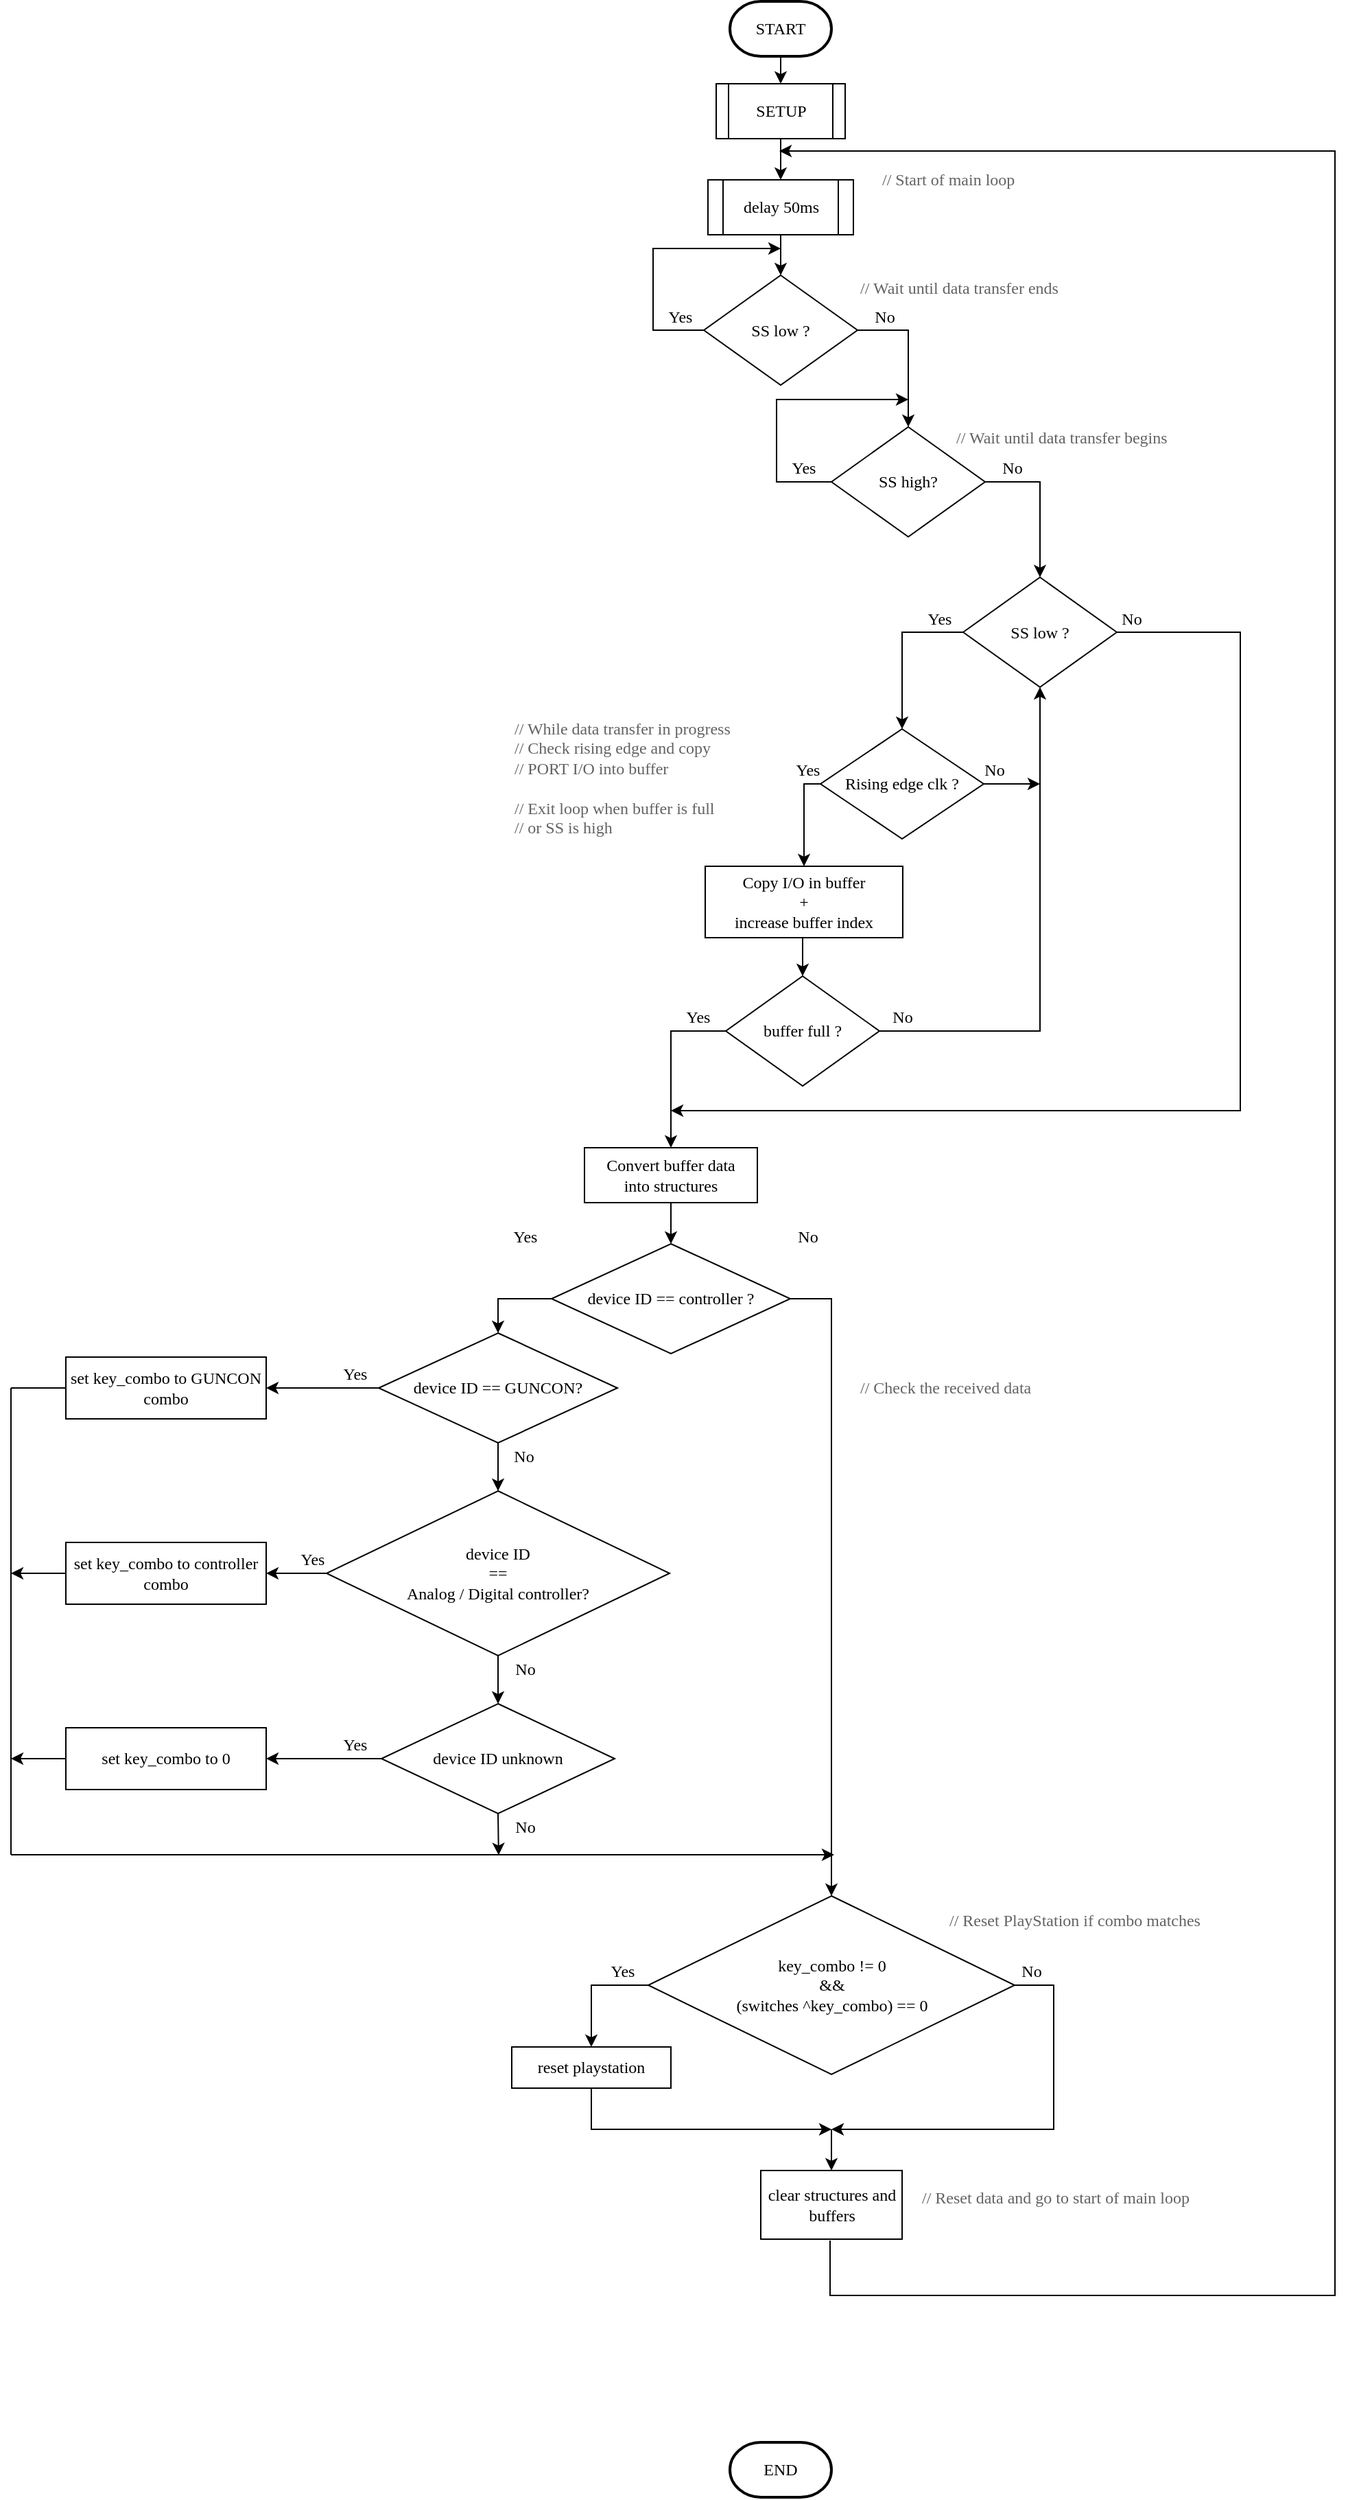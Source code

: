<mxfile version="11.1.5" type="device" pages="1"><diagram id="52EkiaD7VvMYsMdiTnN4" name="Page-1"><mxGraphModel dx="2244" dy="3120" grid="1" gridSize="10" guides="1" tooltips="1" connect="1" arrows="1" fold="1" page="1" pageScale="1" pageWidth="1654" pageHeight="2336" math="0" shadow="0"><root><mxCell id="0"/><mxCell id="1" parent="0"/><mxCell id="HnP1G2gdYtVusI8YKTu8-3" value="START" style="strokeWidth=2;html=1;shape=mxgraph.flowchart.terminator;whiteSpace=wrap;fontFamily=Tahoma;verticalAlign=middle;align=center;" vertex="1" parent="1"><mxGeometry x="868" y="53" width="74" height="40" as="geometry"/></mxCell><mxCell id="HnP1G2gdYtVusI8YKTu8-8" style="edgeStyle=orthogonalEdgeStyle;rounded=0;orthogonalLoop=1;jettySize=auto;html=1;exitX=0.5;exitY=1;exitDx=0;exitDy=0;entryX=0.5;entryY=0;entryDx=0;entryDy=0;fontFamily=Tahoma;verticalAlign=middle;align=center;" edge="1" parent="1" source="HnP1G2gdYtVusI8YKTu8-4" target="HnP1G2gdYtVusI8YKTu8-7"><mxGeometry relative="1" as="geometry"/></mxCell><mxCell id="HnP1G2gdYtVusI8YKTu8-4" value="SETUP" style="shape=process;whiteSpace=wrap;html=1;backgroundOutline=1;fontFamily=Tahoma;verticalAlign=middle;align=center;" vertex="1" parent="1"><mxGeometry x="858" y="113" width="94" height="40" as="geometry"/></mxCell><mxCell id="HnP1G2gdYtVusI8YKTu8-5" value="" style="endArrow=classic;html=1;exitX=0.5;exitY=1;exitDx=0;exitDy=0;exitPerimeter=0;entryX=0.5;entryY=0;entryDx=0;entryDy=0;fontFamily=Tahoma;verticalAlign=middle;align=center;" edge="1" parent="1" source="HnP1G2gdYtVusI8YKTu8-3" target="HnP1G2gdYtVusI8YKTu8-4"><mxGeometry width="50" height="50" relative="1" as="geometry"><mxPoint x="842" y="253" as="sourcePoint"/><mxPoint x="892" y="203" as="targetPoint"/></mxGeometry></mxCell><mxCell id="HnP1G2gdYtVusI8YKTu8-10" style="edgeStyle=orthogonalEdgeStyle;rounded=0;orthogonalLoop=1;jettySize=auto;html=1;exitX=0.5;exitY=1;exitDx=0;exitDy=0;entryX=0.5;entryY=0;entryDx=0;entryDy=0;fontFamily=Tahoma;verticalAlign=middle;align=center;" edge="1" parent="1" source="HnP1G2gdYtVusI8YKTu8-7" target="HnP1G2gdYtVusI8YKTu8-9"><mxGeometry relative="1" as="geometry"/></mxCell><mxCell id="HnP1G2gdYtVusI8YKTu8-7" value="delay 50ms" style="shape=process;whiteSpace=wrap;html=1;backgroundOutline=1;fontFamily=Tahoma;verticalAlign=middle;align=center;" vertex="1" parent="1"><mxGeometry x="852" y="183" width="106" height="40" as="geometry"/></mxCell><mxCell id="HnP1G2gdYtVusI8YKTu8-19" style="edgeStyle=orthogonalEdgeStyle;rounded=0;orthogonalLoop=1;jettySize=auto;html=1;exitX=1;exitY=0.5;exitDx=0;exitDy=0;entryX=0.5;entryY=0;entryDx=0;entryDy=0;fontFamily=Tahoma;verticalAlign=middle;align=center;" edge="1" parent="1" source="HnP1G2gdYtVusI8YKTu8-9" target="HnP1G2gdYtVusI8YKTu8-18"><mxGeometry relative="1" as="geometry"/></mxCell><mxCell id="HnP1G2gdYtVusI8YKTu8-20" style="edgeStyle=orthogonalEdgeStyle;rounded=0;orthogonalLoop=1;jettySize=auto;html=1;exitX=0;exitY=0.5;exitDx=0;exitDy=0;fontFamily=Tahoma;verticalAlign=middle;align=center;" edge="1" parent="1" source="HnP1G2gdYtVusI8YKTu8-9"><mxGeometry relative="1" as="geometry"><mxPoint x="905" y="233" as="targetPoint"/><Array as="points"><mxPoint x="812" y="293"/><mxPoint x="812" y="233"/></Array></mxGeometry></mxCell><mxCell id="HnP1G2gdYtVusI8YKTu8-9" value="SS low ?" style="rhombus;whiteSpace=wrap;html=1;fontFamily=Tahoma;verticalAlign=middle;align=center;" vertex="1" parent="1"><mxGeometry x="849" y="252.5" width="112" height="80" as="geometry"/></mxCell><mxCell id="HnP1G2gdYtVusI8YKTu8-13" value="Yes" style="text;html=1;strokeColor=none;fillColor=none;align=center;verticalAlign=middle;whiteSpace=wrap;rounded=0;fontFamily=Tahoma;" vertex="1" parent="1"><mxGeometry x="812" y="273" width="40" height="20" as="geometry"/></mxCell><mxCell id="HnP1G2gdYtVusI8YKTu8-22" style="edgeStyle=orthogonalEdgeStyle;rounded=0;orthogonalLoop=1;jettySize=auto;html=1;exitX=0;exitY=0.5;exitDx=0;exitDy=0;fontFamily=Tahoma;verticalAlign=middle;align=center;" edge="1" parent="1" source="HnP1G2gdYtVusI8YKTu8-18"><mxGeometry relative="1" as="geometry"><mxPoint x="998" y="343" as="targetPoint"/><Array as="points"><mxPoint x="902" y="403"/><mxPoint x="902" y="343"/></Array></mxGeometry></mxCell><mxCell id="HnP1G2gdYtVusI8YKTu8-43" style="edgeStyle=orthogonalEdgeStyle;rounded=0;orthogonalLoop=1;jettySize=auto;html=1;exitX=1;exitY=0.5;exitDx=0;exitDy=0;entryX=0.5;entryY=0;entryDx=0;entryDy=0;fontFamily=Tahoma;verticalAlign=middle;align=center;" edge="1" parent="1" source="HnP1G2gdYtVusI8YKTu8-18" target="HnP1G2gdYtVusI8YKTu8-40"><mxGeometry relative="1" as="geometry"/></mxCell><mxCell id="HnP1G2gdYtVusI8YKTu8-18" value="SS high?" style="rhombus;whiteSpace=wrap;html=1;fontFamily=Tahoma;verticalAlign=middle;align=center;" vertex="1" parent="1"><mxGeometry x="942" y="363" width="112" height="80" as="geometry"/></mxCell><mxCell id="HnP1G2gdYtVusI8YKTu8-21" value="&lt;div&gt;No&lt;/div&gt;" style="text;html=1;strokeColor=none;fillColor=none;align=center;verticalAlign=middle;whiteSpace=wrap;rounded=0;fontFamily=Tahoma;" vertex="1" parent="1"><mxGeometry x="961" y="272.5" width="40" height="20" as="geometry"/></mxCell><mxCell id="HnP1G2gdYtVusI8YKTu8-23" value="Yes" style="text;html=1;strokeColor=none;fillColor=none;align=center;verticalAlign=middle;whiteSpace=wrap;rounded=0;fontFamily=Tahoma;" vertex="1" parent="1"><mxGeometry x="902" y="383" width="40" height="20" as="geometry"/></mxCell><mxCell id="HnP1G2gdYtVusI8YKTu8-54" style="edgeStyle=orthogonalEdgeStyle;rounded=0;orthogonalLoop=1;jettySize=auto;html=1;exitX=0;exitY=0.5;exitDx=0;exitDy=0;entryX=0.5;entryY=0;entryDx=0;entryDy=0;fontFamily=Tahoma;verticalAlign=middle;align=center;" edge="1" parent="1" source="HnP1G2gdYtVusI8YKTu8-40" target="HnP1G2gdYtVusI8YKTu8-45"><mxGeometry relative="1" as="geometry"/></mxCell><mxCell id="HnP1G2gdYtVusI8YKTu8-124" style="edgeStyle=orthogonalEdgeStyle;rounded=0;orthogonalLoop=1;jettySize=auto;html=1;endArrow=classic;endFill=1;strokeColor=#000000;fontFamily=Tahoma;fontColor=#636363;align=center;" edge="1" parent="1" source="HnP1G2gdYtVusI8YKTu8-40"><mxGeometry relative="1" as="geometry"><mxPoint x="825" y="861" as="targetPoint"/><Array as="points"><mxPoint x="1240" y="513"/><mxPoint x="1240" y="861"/></Array></mxGeometry></mxCell><mxCell id="HnP1G2gdYtVusI8YKTu8-40" value="SS low ?" style="rhombus;whiteSpace=wrap;html=1;fontFamily=Tahoma;verticalAlign=middle;align=center;" vertex="1" parent="1"><mxGeometry x="1038" y="472.5" width="112" height="80" as="geometry"/></mxCell><mxCell id="HnP1G2gdYtVusI8YKTu8-44" value="&lt;div&gt;No&lt;/div&gt;" style="text;html=1;strokeColor=none;fillColor=none;align=center;verticalAlign=middle;whiteSpace=wrap;rounded=0;fontFamily=Tahoma;" vertex="1" parent="1"><mxGeometry x="1054" y="383" width="40" height="20" as="geometry"/></mxCell><mxCell id="HnP1G2gdYtVusI8YKTu8-57" style="edgeStyle=orthogonalEdgeStyle;rounded=0;orthogonalLoop=1;jettySize=auto;html=1;exitX=0;exitY=0.5;exitDx=0;exitDy=0;entryX=0.5;entryY=0;entryDx=0;entryDy=0;fontFamily=Tahoma;verticalAlign=middle;align=center;" edge="1" parent="1" source="HnP1G2gdYtVusI8YKTu8-45" target="HnP1G2gdYtVusI8YKTu8-53"><mxGeometry relative="1" as="geometry"><Array as="points"><mxPoint x="922" y="623"/></Array></mxGeometry></mxCell><mxCell id="HnP1G2gdYtVusI8YKTu8-127" style="edgeStyle=orthogonalEdgeStyle;rounded=0;orthogonalLoop=1;jettySize=auto;html=1;endArrow=classic;endFill=1;strokeColor=#000000;fontFamily=Tahoma;fontColor=#636363;align=center;" edge="1" parent="1" source="HnP1G2gdYtVusI8YKTu8-45"><mxGeometry relative="1" as="geometry"><mxPoint x="1094" y="623" as="targetPoint"/><Array as="points"><mxPoint x="1094" y="623"/></Array></mxGeometry></mxCell><mxCell id="HnP1G2gdYtVusI8YKTu8-45" value="Rising edge clk ?" style="rhombus;whiteSpace=wrap;html=1;fontFamily=Tahoma;verticalAlign=middle;align=center;" vertex="1" parent="1"><mxGeometry x="934" y="583" width="119" height="80" as="geometry"/></mxCell><mxCell id="HnP1G2gdYtVusI8YKTu8-47" value="Yes" style="text;html=1;strokeColor=none;fillColor=none;align=center;verticalAlign=middle;whiteSpace=wrap;rounded=0;fontFamily=Tahoma;" vertex="1" parent="1"><mxGeometry x="1001" y="492.5" width="40" height="20" as="geometry"/></mxCell><mxCell id="HnP1G2gdYtVusI8YKTu8-50" value="&lt;div&gt;No&lt;/div&gt;" style="text;html=1;strokeColor=none;fillColor=none;align=center;verticalAlign=middle;whiteSpace=wrap;rounded=0;fontFamily=Tahoma;" vertex="1" parent="1"><mxGeometry x="1041" y="602.5" width="40" height="20" as="geometry"/></mxCell><mxCell id="HnP1G2gdYtVusI8YKTu8-60" style="edgeStyle=orthogonalEdgeStyle;rounded=0;orthogonalLoop=1;jettySize=auto;html=1;exitX=0.5;exitY=1;exitDx=0;exitDy=0;entryX=0.5;entryY=0;entryDx=0;entryDy=0;fontFamily=Tahoma;verticalAlign=middle;align=center;" edge="1" parent="1" source="HnP1G2gdYtVusI8YKTu8-53" target="HnP1G2gdYtVusI8YKTu8-59"><mxGeometry relative="1" as="geometry"/></mxCell><mxCell id="HnP1G2gdYtVusI8YKTu8-53" value="&lt;div&gt;Copy I/O in buffer&lt;/div&gt;&lt;div&gt; + &lt;br&gt;&lt;/div&gt;&lt;div&gt;increase buffer index&lt;/div&gt;" style="rounded=0;whiteSpace=wrap;html=1;fontFamily=Tahoma;verticalAlign=middle;align=center;" vertex="1" parent="1"><mxGeometry x="850" y="683" width="144" height="52" as="geometry"/></mxCell><mxCell id="HnP1G2gdYtVusI8YKTu8-58" value="Yes" style="text;html=1;strokeColor=none;fillColor=none;align=center;verticalAlign=middle;whiteSpace=wrap;rounded=0;fontFamily=Tahoma;" vertex="1" parent="1"><mxGeometry x="905" y="602.5" width="40" height="20" as="geometry"/></mxCell><mxCell id="HnP1G2gdYtVusI8YKTu8-61" style="edgeStyle=orthogonalEdgeStyle;rounded=0;orthogonalLoop=1;jettySize=auto;html=1;exitX=1;exitY=0.5;exitDx=0;exitDy=0;fontFamily=Tahoma;verticalAlign=middle;align=center;entryX=0.5;entryY=1;entryDx=0;entryDy=0;" edge="1" parent="1" source="HnP1G2gdYtVusI8YKTu8-59" target="HnP1G2gdYtVusI8YKTu8-40"><mxGeometry relative="1" as="geometry"><mxPoint x="1094" y="623" as="targetPoint"/><Array as="points"><mxPoint x="1094" y="803"/></Array></mxGeometry></mxCell><mxCell id="HnP1G2gdYtVusI8YKTu8-64" style="edgeStyle=orthogonalEdgeStyle;rounded=0;orthogonalLoop=1;jettySize=auto;html=1;exitX=0;exitY=0.5;exitDx=0;exitDy=0;entryX=0.5;entryY=0;entryDx=0;entryDy=0;fontFamily=Tahoma;verticalAlign=middle;align=center;" edge="1" parent="1" source="HnP1G2gdYtVusI8YKTu8-59" target="HnP1G2gdYtVusI8YKTu8-63"><mxGeometry relative="1" as="geometry"/></mxCell><mxCell id="HnP1G2gdYtVusI8YKTu8-59" value="buffer full ?" style="rhombus;whiteSpace=wrap;html=1;fontFamily=Tahoma;verticalAlign=middle;align=center;" vertex="1" parent="1"><mxGeometry x="865" y="763" width="112" height="80" as="geometry"/></mxCell><mxCell id="HnP1G2gdYtVusI8YKTu8-62" value="&lt;div&gt;No&lt;/div&gt;" style="text;html=1;strokeColor=none;fillColor=none;align=center;verticalAlign=middle;whiteSpace=wrap;rounded=0;fontFamily=Tahoma;" vertex="1" parent="1"><mxGeometry x="974" y="783" width="40" height="20" as="geometry"/></mxCell><mxCell id="HnP1G2gdYtVusI8YKTu8-70" style="edgeStyle=orthogonalEdgeStyle;rounded=0;orthogonalLoop=1;jettySize=auto;html=1;exitX=0.5;exitY=1;exitDx=0;exitDy=0;entryX=0.5;entryY=0;entryDx=0;entryDy=0;fontFamily=Tahoma;verticalAlign=middle;align=center;" edge="1" parent="1" source="HnP1G2gdYtVusI8YKTu8-63" target="HnP1G2gdYtVusI8YKTu8-69"><mxGeometry relative="1" as="geometry"/></mxCell><mxCell id="HnP1G2gdYtVusI8YKTu8-63" value="&lt;div&gt;Convert buffer data&lt;/div&gt;&lt;div&gt;into structures&lt;br&gt;&lt;/div&gt;" style="rounded=0;whiteSpace=wrap;html=1;fontFamily=Tahoma;verticalAlign=middle;align=center;" vertex="1" parent="1"><mxGeometry x="762" y="888" width="126" height="40" as="geometry"/></mxCell><mxCell id="HnP1G2gdYtVusI8YKTu8-65" value="Yes" style="text;html=1;strokeColor=none;fillColor=none;align=center;verticalAlign=middle;whiteSpace=wrap;rounded=0;fontFamily=Tahoma;" vertex="1" parent="1"><mxGeometry x="825" y="783" width="40" height="20" as="geometry"/></mxCell><mxCell id="HnP1G2gdYtVusI8YKTu8-72" style="edgeStyle=orthogonalEdgeStyle;rounded=0;orthogonalLoop=1;jettySize=auto;html=1;exitX=0;exitY=0.5;exitDx=0;exitDy=0;entryX=0.5;entryY=0;entryDx=0;entryDy=0;fontFamily=Tahoma;verticalAlign=middle;align=center;" edge="1" parent="1" source="HnP1G2gdYtVusI8YKTu8-69" target="HnP1G2gdYtVusI8YKTu8-71"><mxGeometry relative="1" as="geometry"/></mxCell><mxCell id="HnP1G2gdYtVusI8YKTu8-84" style="edgeStyle=orthogonalEdgeStyle;rounded=0;orthogonalLoop=1;jettySize=auto;html=1;exitX=1;exitY=0.5;exitDx=0;exitDy=0;entryX=0.5;entryY=0;entryDx=0;entryDy=0;fontFamily=Tahoma;verticalAlign=middle;align=center;" edge="1" parent="1" source="HnP1G2gdYtVusI8YKTu8-69" target="HnP1G2gdYtVusI8YKTu8-83"><mxGeometry relative="1" as="geometry"/></mxCell><mxCell id="HnP1G2gdYtVusI8YKTu8-69" value="&lt;div&gt;device ID == controller ?&lt;/div&gt;" style="rhombus;whiteSpace=wrap;html=1;fontFamily=Tahoma;verticalAlign=middle;align=center;" vertex="1" parent="1"><mxGeometry x="738" y="958" width="174" height="80" as="geometry"/></mxCell><mxCell id="HnP1G2gdYtVusI8YKTu8-74" style="edgeStyle=orthogonalEdgeStyle;rounded=0;orthogonalLoop=1;jettySize=auto;html=1;exitX=0.5;exitY=1;exitDx=0;exitDy=0;entryX=0.5;entryY=0;entryDx=0;entryDy=0;fontFamily=Tahoma;verticalAlign=middle;align=center;" edge="1" parent="1" source="HnP1G2gdYtVusI8YKTu8-71" target="HnP1G2gdYtVusI8YKTu8-73"><mxGeometry relative="1" as="geometry"/></mxCell><mxCell id="HnP1G2gdYtVusI8YKTu8-78" style="edgeStyle=orthogonalEdgeStyle;rounded=0;orthogonalLoop=1;jettySize=auto;html=1;exitX=0;exitY=0.5;exitDx=0;exitDy=0;entryX=1;entryY=0.5;entryDx=0;entryDy=0;fontFamily=Tahoma;verticalAlign=middle;align=center;" edge="1" parent="1" source="HnP1G2gdYtVusI8YKTu8-71" target="HnP1G2gdYtVusI8YKTu8-77"><mxGeometry relative="1" as="geometry"><mxPoint x="573.647" y="1063.235" as="targetPoint"/></mxGeometry></mxCell><mxCell id="HnP1G2gdYtVusI8YKTu8-71" value="device ID == GUNCON?" style="rhombus;whiteSpace=wrap;html=1;fontFamily=Tahoma;verticalAlign=middle;align=center;" vertex="1" parent="1"><mxGeometry x="612" y="1023" width="174" height="80" as="geometry"/></mxCell><mxCell id="HnP1G2gdYtVusI8YKTu8-76" style="edgeStyle=orthogonalEdgeStyle;rounded=0;orthogonalLoop=1;jettySize=auto;html=1;exitX=0.5;exitY=1;exitDx=0;exitDy=0;entryX=0.5;entryY=0;entryDx=0;entryDy=0;fontFamily=Tahoma;verticalAlign=middle;align=center;" edge="1" parent="1" source="HnP1G2gdYtVusI8YKTu8-73" target="HnP1G2gdYtVusI8YKTu8-75"><mxGeometry relative="1" as="geometry"/></mxCell><mxCell id="HnP1G2gdYtVusI8YKTu8-80" style="edgeStyle=orthogonalEdgeStyle;rounded=0;orthogonalLoop=1;jettySize=auto;html=1;exitX=0;exitY=0.5;exitDx=0;exitDy=0;entryX=1;entryY=0.5;entryDx=0;entryDy=0;fontFamily=Tahoma;verticalAlign=middle;align=center;" edge="1" parent="1" source="HnP1G2gdYtVusI8YKTu8-73" target="HnP1G2gdYtVusI8YKTu8-79"><mxGeometry relative="1" as="geometry"/></mxCell><mxCell id="HnP1G2gdYtVusI8YKTu8-73" value="&lt;div&gt;device ID &lt;br&gt;&lt;/div&gt;&lt;div&gt;== &lt;br&gt;&lt;/div&gt;&lt;div&gt;Analog / Digital controller?&lt;/div&gt;" style="rhombus;whiteSpace=wrap;html=1;fontFamily=Tahoma;verticalAlign=middle;align=center;" vertex="1" parent="1"><mxGeometry x="574" y="1138" width="250" height="120" as="geometry"/></mxCell><mxCell id="HnP1G2gdYtVusI8YKTu8-82" style="edgeStyle=orthogonalEdgeStyle;rounded=0;orthogonalLoop=1;jettySize=auto;html=1;exitX=0;exitY=0.5;exitDx=0;exitDy=0;entryX=1;entryY=0.5;entryDx=0;entryDy=0;fontFamily=Tahoma;verticalAlign=middle;align=center;" edge="1" parent="1" source="HnP1G2gdYtVusI8YKTu8-75" target="HnP1G2gdYtVusI8YKTu8-81"><mxGeometry relative="1" as="geometry"/></mxCell><mxCell id="HnP1G2gdYtVusI8YKTu8-109" style="edgeStyle=orthogonalEdgeStyle;rounded=0;orthogonalLoop=1;jettySize=auto;html=1;exitX=0.5;exitY=1;exitDx=0;exitDy=0;endArrow=classic;endFill=1;strokeColor=#000000;fontFamily=Tahoma;verticalAlign=middle;align=center;" edge="1" parent="1" source="HnP1G2gdYtVusI8YKTu8-75"><mxGeometry relative="1" as="geometry"><mxPoint x="699.429" y="1403.286" as="targetPoint"/></mxGeometry></mxCell><mxCell id="HnP1G2gdYtVusI8YKTu8-75" value="&lt;div&gt;device ID unknown&lt;br&gt;&lt;/div&gt;" style="rhombus;whiteSpace=wrap;html=1;fontFamily=Tahoma;verticalAlign=middle;align=center;" vertex="1" parent="1"><mxGeometry x="614" y="1293" width="170" height="80" as="geometry"/></mxCell><mxCell id="HnP1G2gdYtVusI8YKTu8-77" value="set key_combo to GUNCON combo" style="rounded=0;whiteSpace=wrap;html=1;fontFamily=Tahoma;verticalAlign=middle;align=center;" vertex="1" parent="1"><mxGeometry x="384" y="1040.5" width="146" height="45" as="geometry"/></mxCell><mxCell id="HnP1G2gdYtVusI8YKTu8-96" style="edgeStyle=orthogonalEdgeStyle;rounded=0;orthogonalLoop=1;jettySize=auto;html=1;fontFamily=Tahoma;verticalAlign=middle;align=center;" edge="1" parent="1" source="HnP1G2gdYtVusI8YKTu8-79"><mxGeometry relative="1" as="geometry"><mxPoint x="344" y="1198" as="targetPoint"/></mxGeometry></mxCell><mxCell id="HnP1G2gdYtVusI8YKTu8-79" value="set key_combo to controller combo" style="rounded=0;whiteSpace=wrap;html=1;fontFamily=Tahoma;verticalAlign=middle;align=center;" vertex="1" parent="1"><mxGeometry x="384" y="1175.5" width="146" height="45" as="geometry"/></mxCell><mxCell id="HnP1G2gdYtVusI8YKTu8-97" style="edgeStyle=orthogonalEdgeStyle;rounded=0;orthogonalLoop=1;jettySize=auto;html=1;fontFamily=Tahoma;verticalAlign=middle;align=center;" edge="1" parent="1" source="HnP1G2gdYtVusI8YKTu8-81"><mxGeometry relative="1" as="geometry"><mxPoint x="344" y="1333" as="targetPoint"/></mxGeometry></mxCell><mxCell id="HnP1G2gdYtVusI8YKTu8-81" value="set key_combo to 0" style="rounded=0;whiteSpace=wrap;html=1;fontFamily=Tahoma;verticalAlign=middle;align=center;" vertex="1" parent="1"><mxGeometry x="384" y="1310.5" width="146" height="45" as="geometry"/></mxCell><mxCell id="HnP1G2gdYtVusI8YKTu8-100" style="edgeStyle=orthogonalEdgeStyle;rounded=0;orthogonalLoop=1;jettySize=auto;html=1;exitX=0;exitY=0.5;exitDx=0;exitDy=0;entryX=0.5;entryY=0;entryDx=0;entryDy=0;fontFamily=Tahoma;verticalAlign=middle;align=center;" edge="1" parent="1" source="HnP1G2gdYtVusI8YKTu8-83" target="HnP1G2gdYtVusI8YKTu8-99"><mxGeometry relative="1" as="geometry"/></mxCell><mxCell id="HnP1G2gdYtVusI8YKTu8-106" style="edgeStyle=orthogonalEdgeStyle;rounded=0;orthogonalLoop=1;jettySize=auto;html=1;exitX=1;exitY=0.5;exitDx=0;exitDy=0;endArrow=classic;endFill=1;strokeColor=#000000;fontFamily=Tahoma;verticalAlign=middle;align=center;" edge="1" parent="1" source="HnP1G2gdYtVusI8YKTu8-83"><mxGeometry relative="1" as="geometry"><mxPoint x="942" y="1603" as="targetPoint"/><Array as="points"><mxPoint x="1104" y="1498"/><mxPoint x="1104" y="1603"/></Array></mxGeometry></mxCell><mxCell id="HnP1G2gdYtVusI8YKTu8-83" value="&lt;div&gt;key_combo != 0&lt;/div&gt;&lt;div&gt;&amp;amp;&amp;amp;&lt;/div&gt;&lt;div&gt;(switches ^key_combo) == 0&lt;br&gt;&lt;/div&gt;" style="rhombus;whiteSpace=wrap;html=1;fontFamily=Tahoma;verticalAlign=middle;align=center;" vertex="1" parent="1"><mxGeometry x="808.5" y="1433" width="267" height="130" as="geometry"/></mxCell><mxCell id="HnP1G2gdYtVusI8YKTu8-90" value="" style="endArrow=classic;html=1;fontFamily=Tahoma;verticalAlign=middle;align=center;" edge="1" parent="1"><mxGeometry width="50" height="50" relative="1" as="geometry"><mxPoint x="344" y="1403" as="sourcePoint"/><mxPoint x="944" y="1403" as="targetPoint"/></mxGeometry></mxCell><mxCell id="HnP1G2gdYtVusI8YKTu8-91" value="" style="endArrow=none;html=1;fontFamily=Tahoma;verticalAlign=middle;align=center;" edge="1" parent="1"><mxGeometry width="50" height="50" relative="1" as="geometry"><mxPoint x="344" y="1403" as="sourcePoint"/><mxPoint x="344" y="1063" as="targetPoint"/></mxGeometry></mxCell><mxCell id="HnP1G2gdYtVusI8YKTu8-94" value="" style="endArrow=none;html=1;entryX=0;entryY=0.5;entryDx=0;entryDy=0;fontFamily=Tahoma;verticalAlign=middle;align=center;" edge="1" parent="1" target="HnP1G2gdYtVusI8YKTu8-77"><mxGeometry width="50" height="50" relative="1" as="geometry"><mxPoint x="344" y="1063" as="sourcePoint"/><mxPoint x="364" y="1015.5" as="targetPoint"/></mxGeometry></mxCell><mxCell id="HnP1G2gdYtVusI8YKTu8-104" style="edgeStyle=orthogonalEdgeStyle;rounded=0;orthogonalLoop=1;jettySize=auto;html=1;strokeColor=#000000;endArrow=classic;endFill=1;fontFamily=Tahoma;verticalAlign=middle;align=center;" edge="1" parent="1" source="HnP1G2gdYtVusI8YKTu8-99"><mxGeometry relative="1" as="geometry"><mxPoint x="942" y="1603" as="targetPoint"/><Array as="points"><mxPoint x="767" y="1603"/></Array></mxGeometry></mxCell><mxCell id="HnP1G2gdYtVusI8YKTu8-99" value="reset playstation" style="rounded=0;whiteSpace=wrap;html=1;fontFamily=Tahoma;verticalAlign=middle;align=center;" vertex="1" parent="1"><mxGeometry x="709" y="1543" width="116" height="30" as="geometry"/></mxCell><mxCell id="HnP1G2gdYtVusI8YKTu8-108" style="edgeStyle=orthogonalEdgeStyle;rounded=0;orthogonalLoop=1;jettySize=auto;html=1;endArrow=classic;endFill=1;strokeColor=#000000;fontFamily=Tahoma;verticalAlign=middle;align=center;" edge="1" parent="1"><mxGeometry relative="1" as="geometry"><mxPoint x="904" y="162" as="targetPoint"/><mxPoint x="941" y="1684" as="sourcePoint"/><Array as="points"><mxPoint x="941" y="1724"/><mxPoint x="1309" y="1724"/><mxPoint x="1309" y="162"/><mxPoint x="904" y="162"/></Array></mxGeometry></mxCell><mxCell id="HnP1G2gdYtVusI8YKTu8-101" value="clear structures and buffers" style="rounded=0;whiteSpace=wrap;html=1;fontFamily=Tahoma;verticalAlign=middle;align=center;" vertex="1" parent="1"><mxGeometry x="890.5" y="1633" width="103" height="50" as="geometry"/></mxCell><mxCell id="HnP1G2gdYtVusI8YKTu8-107" value="" style="endArrow=classic;html=1;strokeColor=#000000;entryX=0.5;entryY=0;entryDx=0;entryDy=0;fontFamily=Tahoma;verticalAlign=middle;align=center;" edge="1" parent="1" target="HnP1G2gdYtVusI8YKTu8-101"><mxGeometry width="50" height="50" relative="1" as="geometry"><mxPoint x="942" y="1603" as="sourcePoint"/><mxPoint x="764" y="1703" as="targetPoint"/></mxGeometry></mxCell><mxCell id="HnP1G2gdYtVusI8YKTu8-110" value="Yes" style="text;html=1;strokeColor=none;fillColor=none;align=center;verticalAlign=middle;whiteSpace=wrap;rounded=0;fontFamily=Tahoma;" vertex="1" parent="1"><mxGeometry x="699" y="943" width="40" height="20" as="geometry"/></mxCell><mxCell id="HnP1G2gdYtVusI8YKTu8-111" value="Yes" style="text;html=1;strokeColor=none;fillColor=none;align=center;verticalAlign=middle;whiteSpace=wrap;rounded=0;fontFamily=Tahoma;" vertex="1" parent="1"><mxGeometry x="770" y="1478" width="40" height="20" as="geometry"/></mxCell><mxCell id="HnP1G2gdYtVusI8YKTu8-113" value="&lt;div&gt;No&lt;/div&gt;" style="text;html=1;strokeColor=none;fillColor=none;align=center;verticalAlign=middle;whiteSpace=wrap;rounded=0;fontFamily=Tahoma;" vertex="1" parent="1"><mxGeometry x="905" y="943" width="40" height="20" as="geometry"/></mxCell><mxCell id="HnP1G2gdYtVusI8YKTu8-114" value="&lt;div&gt;No&lt;/div&gt;" style="text;html=1;strokeColor=none;fillColor=none;align=center;verticalAlign=middle;whiteSpace=wrap;rounded=0;fontFamily=Tahoma;" vertex="1" parent="1"><mxGeometry x="1068" y="1478" width="40" height="20" as="geometry"/></mxCell><mxCell id="HnP1G2gdYtVusI8YKTu8-115" value="Yes" style="text;html=1;strokeColor=none;fillColor=none;align=center;verticalAlign=middle;whiteSpace=wrap;rounded=0;fontFamily=Tahoma;" vertex="1" parent="1"><mxGeometry x="575" y="1043" width="40" height="20" as="geometry"/></mxCell><mxCell id="HnP1G2gdYtVusI8YKTu8-116" value="Yes" style="text;html=1;strokeColor=none;fillColor=none;align=center;verticalAlign=middle;whiteSpace=wrap;rounded=0;fontFamily=Tahoma;" vertex="1" parent="1"><mxGeometry x="544" y="1178" width="40" height="20" as="geometry"/></mxCell><mxCell id="HnP1G2gdYtVusI8YKTu8-117" value="Yes" style="text;html=1;strokeColor=none;fillColor=none;align=center;verticalAlign=middle;whiteSpace=wrap;rounded=0;fontFamily=Tahoma;" vertex="1" parent="1"><mxGeometry x="575" y="1313" width="40" height="20" as="geometry"/></mxCell><mxCell id="HnP1G2gdYtVusI8YKTu8-118" value="&lt;div&gt;No&lt;/div&gt;" style="text;html=1;strokeColor=none;fillColor=none;align=center;verticalAlign=middle;whiteSpace=wrap;rounded=0;fontFamily=Tahoma;" vertex="1" parent="1"><mxGeometry x="698" y="1103" width="40" height="20" as="geometry"/></mxCell><mxCell id="HnP1G2gdYtVusI8YKTu8-119" value="&lt;div&gt;No&lt;/div&gt;" style="text;html=1;strokeColor=none;fillColor=none;align=center;verticalAlign=middle;whiteSpace=wrap;rounded=0;fontFamily=Tahoma;" vertex="1" parent="1"><mxGeometry x="699" y="1258" width="40" height="20" as="geometry"/></mxCell><mxCell id="HnP1G2gdYtVusI8YKTu8-120" value="&lt;div&gt;No&lt;/div&gt;" style="text;html=1;strokeColor=none;fillColor=none;align=center;verticalAlign=middle;whiteSpace=wrap;rounded=0;fontFamily=Tahoma;" vertex="1" parent="1"><mxGeometry x="699" y="1373" width="40" height="20" as="geometry"/></mxCell><mxCell id="HnP1G2gdYtVusI8YKTu8-121" value="END" style="strokeWidth=2;html=1;shape=mxgraph.flowchart.terminator;whiteSpace=wrap;fontFamily=Tahoma;verticalAlign=middle;align=center;" vertex="1" parent="1"><mxGeometry x="868" y="1831" width="74" height="40" as="geometry"/></mxCell><mxCell id="HnP1G2gdYtVusI8YKTu8-122" value="&lt;font&gt;//&lt;/font&gt; Wait until data transfer ends" style="text;html=1;resizable=0;points=[];autosize=1;align=left;verticalAlign=top;spacingTop=-4;fontFamily=Tahoma;fontColor=#636363;" vertex="1" parent="1"><mxGeometry x="961" y="252" width="190" height="20" as="geometry"/></mxCell><mxCell id="HnP1G2gdYtVusI8YKTu8-123" value="&lt;font&gt;//&lt;/font&gt; Wait until data transfer begins" style="text;html=1;resizable=0;points=[];autosize=1;align=left;verticalAlign=top;spacingTop=-4;fontFamily=Tahoma;fontColor=#636363;" vertex="1" parent="1"><mxGeometry x="1031" y="361" width="190" height="20" as="geometry"/></mxCell><mxCell id="HnP1G2gdYtVusI8YKTu8-128" value="&lt;div&gt;No&lt;/div&gt;" style="text;html=1;strokeColor=none;fillColor=none;align=center;verticalAlign=middle;whiteSpace=wrap;rounded=0;fontFamily=Tahoma;" vertex="1" parent="1"><mxGeometry x="1141" y="492.5" width="40" height="20" as="geometry"/></mxCell><mxCell id="HnP1G2gdYtVusI8YKTu8-131" value="&lt;div&gt;&lt;font&gt;//&lt;/font&gt; While data transfer in progress&lt;/div&gt;&lt;div&gt;// Check rising edge and copy&lt;/div&gt;&lt;div&gt;// PORT I/O into buffer&lt;/div&gt;&lt;div&gt;&lt;br&gt;&lt;/div&gt;&lt;div&gt;// Exit loop when buffer is full&lt;/div&gt;&lt;div&gt;// or SS is high&lt;br&gt;&lt;/div&gt;" style="text;html=1;resizable=0;points=[];autosize=1;align=left;verticalAlign=top;spacingTop=-4;fontFamily=Tahoma;fontColor=#636363;" vertex="1" parent="1"><mxGeometry x="708.5" y="573" width="200" height="90" as="geometry"/></mxCell><mxCell id="HnP1G2gdYtVusI8YKTu8-132" value="// Check the received data" style="text;html=1;resizable=0;points=[];autosize=1;align=left;verticalAlign=top;spacingTop=-4;fontFamily=Tahoma;fontColor=#636363;" vertex="1" parent="1"><mxGeometry x="961" y="1053" width="160" height="20" as="geometry"/></mxCell><mxCell id="HnP1G2gdYtVusI8YKTu8-133" value="&lt;div&gt;// Reset PlayStation if combo matches&lt;/div&gt;&lt;div&gt;&lt;br&gt;&lt;/div&gt;" style="text;html=1;resizable=0;points=[];autosize=1;align=left;verticalAlign=top;spacingTop=-4;fontFamily=Tahoma;fontColor=#636363;" vertex="1" parent="1"><mxGeometry x="1026" y="1441" width="230" height="30" as="geometry"/></mxCell><mxCell id="HnP1G2gdYtVusI8YKTu8-134" value="&lt;div&gt;// Reset data and go to start of main loop&lt;br&gt;&lt;/div&gt;&lt;div&gt;&lt;br&gt;&lt;/div&gt;" style="text;html=1;resizable=0;points=[];autosize=1;align=left;verticalAlign=top;spacingTop=-4;fontFamily=Tahoma;fontColor=#636363;" vertex="1" parent="1"><mxGeometry x="1006" y="1643" width="250" height="30" as="geometry"/></mxCell><mxCell id="HnP1G2gdYtVusI8YKTu8-135" value="&lt;font&gt;//&lt;/font&gt; Start of main loop" style="text;html=1;resizable=0;points=[];autosize=1;align=left;verticalAlign=top;spacingTop=-4;fontFamily=Tahoma;fontColor=#636363;" vertex="1" parent="1"><mxGeometry x="977" y="173" width="130" height="20" as="geometry"/></mxCell></root></mxGraphModel></diagram></mxfile>